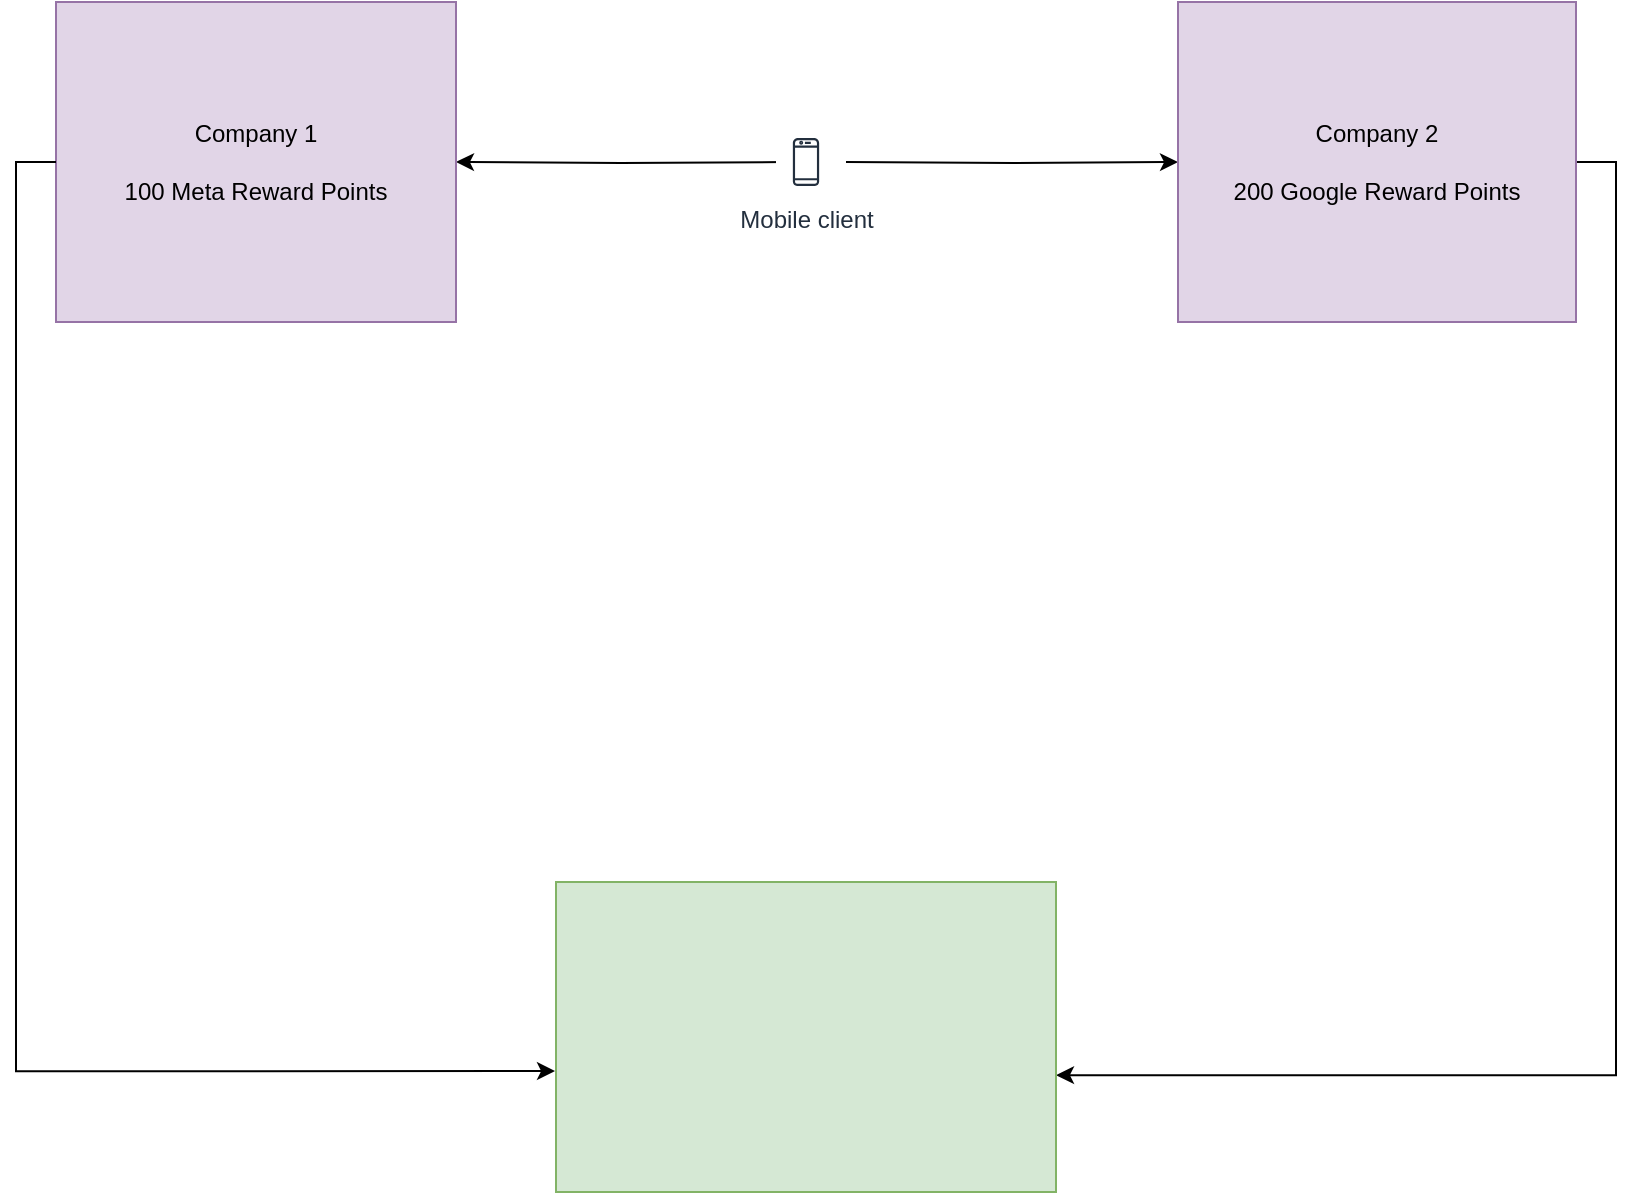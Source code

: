 <mxfile version="24.5.2" type="github">
  <diagram name="Page-1" id="mftVfHu2Gx3bmxcYFT0D">
    <mxGraphModel dx="1247" dy="623" grid="1" gridSize="10" guides="1" tooltips="1" connect="1" arrows="1" fold="1" page="1" pageScale="1" pageWidth="1100" pageHeight="850" math="0" shadow="0">
      <root>
        <mxCell id="0" />
        <mxCell id="1" parent="0" />
        <mxCell id="3qa1AcJMqrWS_oOYH8IV-21" style="edgeStyle=orthogonalEdgeStyle;rounded=0;orthogonalLoop=1;jettySize=auto;html=1;exitX=0;exitY=0.333;exitDx=0;exitDy=0;exitPerimeter=0;entryX=1;entryY=0.5;entryDx=0;entryDy=0;" edge="1" parent="1" target="3qa1AcJMqrWS_oOYH8IV-2">
          <mxGeometry relative="1" as="geometry">
            <mxPoint x="525" y="120" as="sourcePoint" />
          </mxGeometry>
        </mxCell>
        <mxCell id="3qa1AcJMqrWS_oOYH8IV-22" style="edgeStyle=orthogonalEdgeStyle;rounded=0;orthogonalLoop=1;jettySize=auto;html=1;exitX=1;exitY=0.333;exitDx=0;exitDy=0;exitPerimeter=0;entryX=0;entryY=0.5;entryDx=0;entryDy=0;" edge="1" parent="1" target="3qa1AcJMqrWS_oOYH8IV-7">
          <mxGeometry relative="1" as="geometry">
            <mxPoint x="555.0" y="120" as="sourcePoint" />
          </mxGeometry>
        </mxCell>
        <mxCell id="3qa1AcJMqrWS_oOYH8IV-2" value="Company 1&lt;div&gt;&lt;br&gt;&lt;/div&gt;&lt;div&gt;100 Meta Reward Points&lt;/div&gt;" style="rounded=0;whiteSpace=wrap;html=1;fillColor=#e1d5e7;strokeColor=#9673a6;" vertex="1" parent="1">
          <mxGeometry x="160" y="40" width="200" height="160" as="geometry" />
        </mxCell>
        <mxCell id="3qa1AcJMqrWS_oOYH8IV-25" style="edgeStyle=orthogonalEdgeStyle;rounded=0;orthogonalLoop=1;jettySize=auto;html=1;exitX=1;exitY=0.5;exitDx=0;exitDy=0;entryX=1;entryY=0.623;entryDx=0;entryDy=0;entryPerimeter=0;" edge="1" parent="1" source="3qa1AcJMqrWS_oOYH8IV-7" target="3qa1AcJMqrWS_oOYH8IV-17">
          <mxGeometry relative="1" as="geometry" />
        </mxCell>
        <mxCell id="3qa1AcJMqrWS_oOYH8IV-7" value="Company 2&lt;div&gt;&lt;br&gt;&lt;/div&gt;&lt;div&gt;200 Google Reward Points&lt;/div&gt;" style="rounded=0;whiteSpace=wrap;html=1;fillColor=#e1d5e7;strokeColor=#9673a6;" vertex="1" parent="1">
          <mxGeometry x="721" y="40" width="199" height="160" as="geometry" />
        </mxCell>
        <mxCell id="3qa1AcJMqrWS_oOYH8IV-14" style="edgeStyle=orthogonalEdgeStyle;rounded=0;orthogonalLoop=1;jettySize=auto;html=1;exitX=0;exitY=0.5;exitDx=0;exitDy=0;entryX=-0.002;entryY=0.61;entryDx=0;entryDy=0;entryPerimeter=0;" edge="1" parent="1" source="3qa1AcJMqrWS_oOYH8IV-2" target="3qa1AcJMqrWS_oOYH8IV-17">
          <mxGeometry relative="1" as="geometry">
            <mxPoint x="500" y="545" as="targetPoint" />
          </mxGeometry>
        </mxCell>
        <mxCell id="3qa1AcJMqrWS_oOYH8IV-17" value="" style="rounded=0;whiteSpace=wrap;html=1;fillColor=#d5e8d4;strokeColor=#82b366;" vertex="1" parent="1">
          <mxGeometry x="410" y="480" width="250" height="155" as="geometry" />
        </mxCell>
        <mxCell id="3qa1AcJMqrWS_oOYH8IV-24" value="Mobile client" style="sketch=0;outlineConnect=0;fontColor=#232F3E;gradientColor=none;strokeColor=#232F3E;fillColor=#ffffff;dashed=0;verticalLabelPosition=bottom;verticalAlign=top;align=center;html=1;fontSize=12;fontStyle=0;aspect=fixed;shape=mxgraph.aws4.resourceIcon;resIcon=mxgraph.aws4.mobile_client;" vertex="1" parent="1">
          <mxGeometry x="520" y="105" width="30" height="30" as="geometry" />
        </mxCell>
      </root>
    </mxGraphModel>
  </diagram>
</mxfile>

